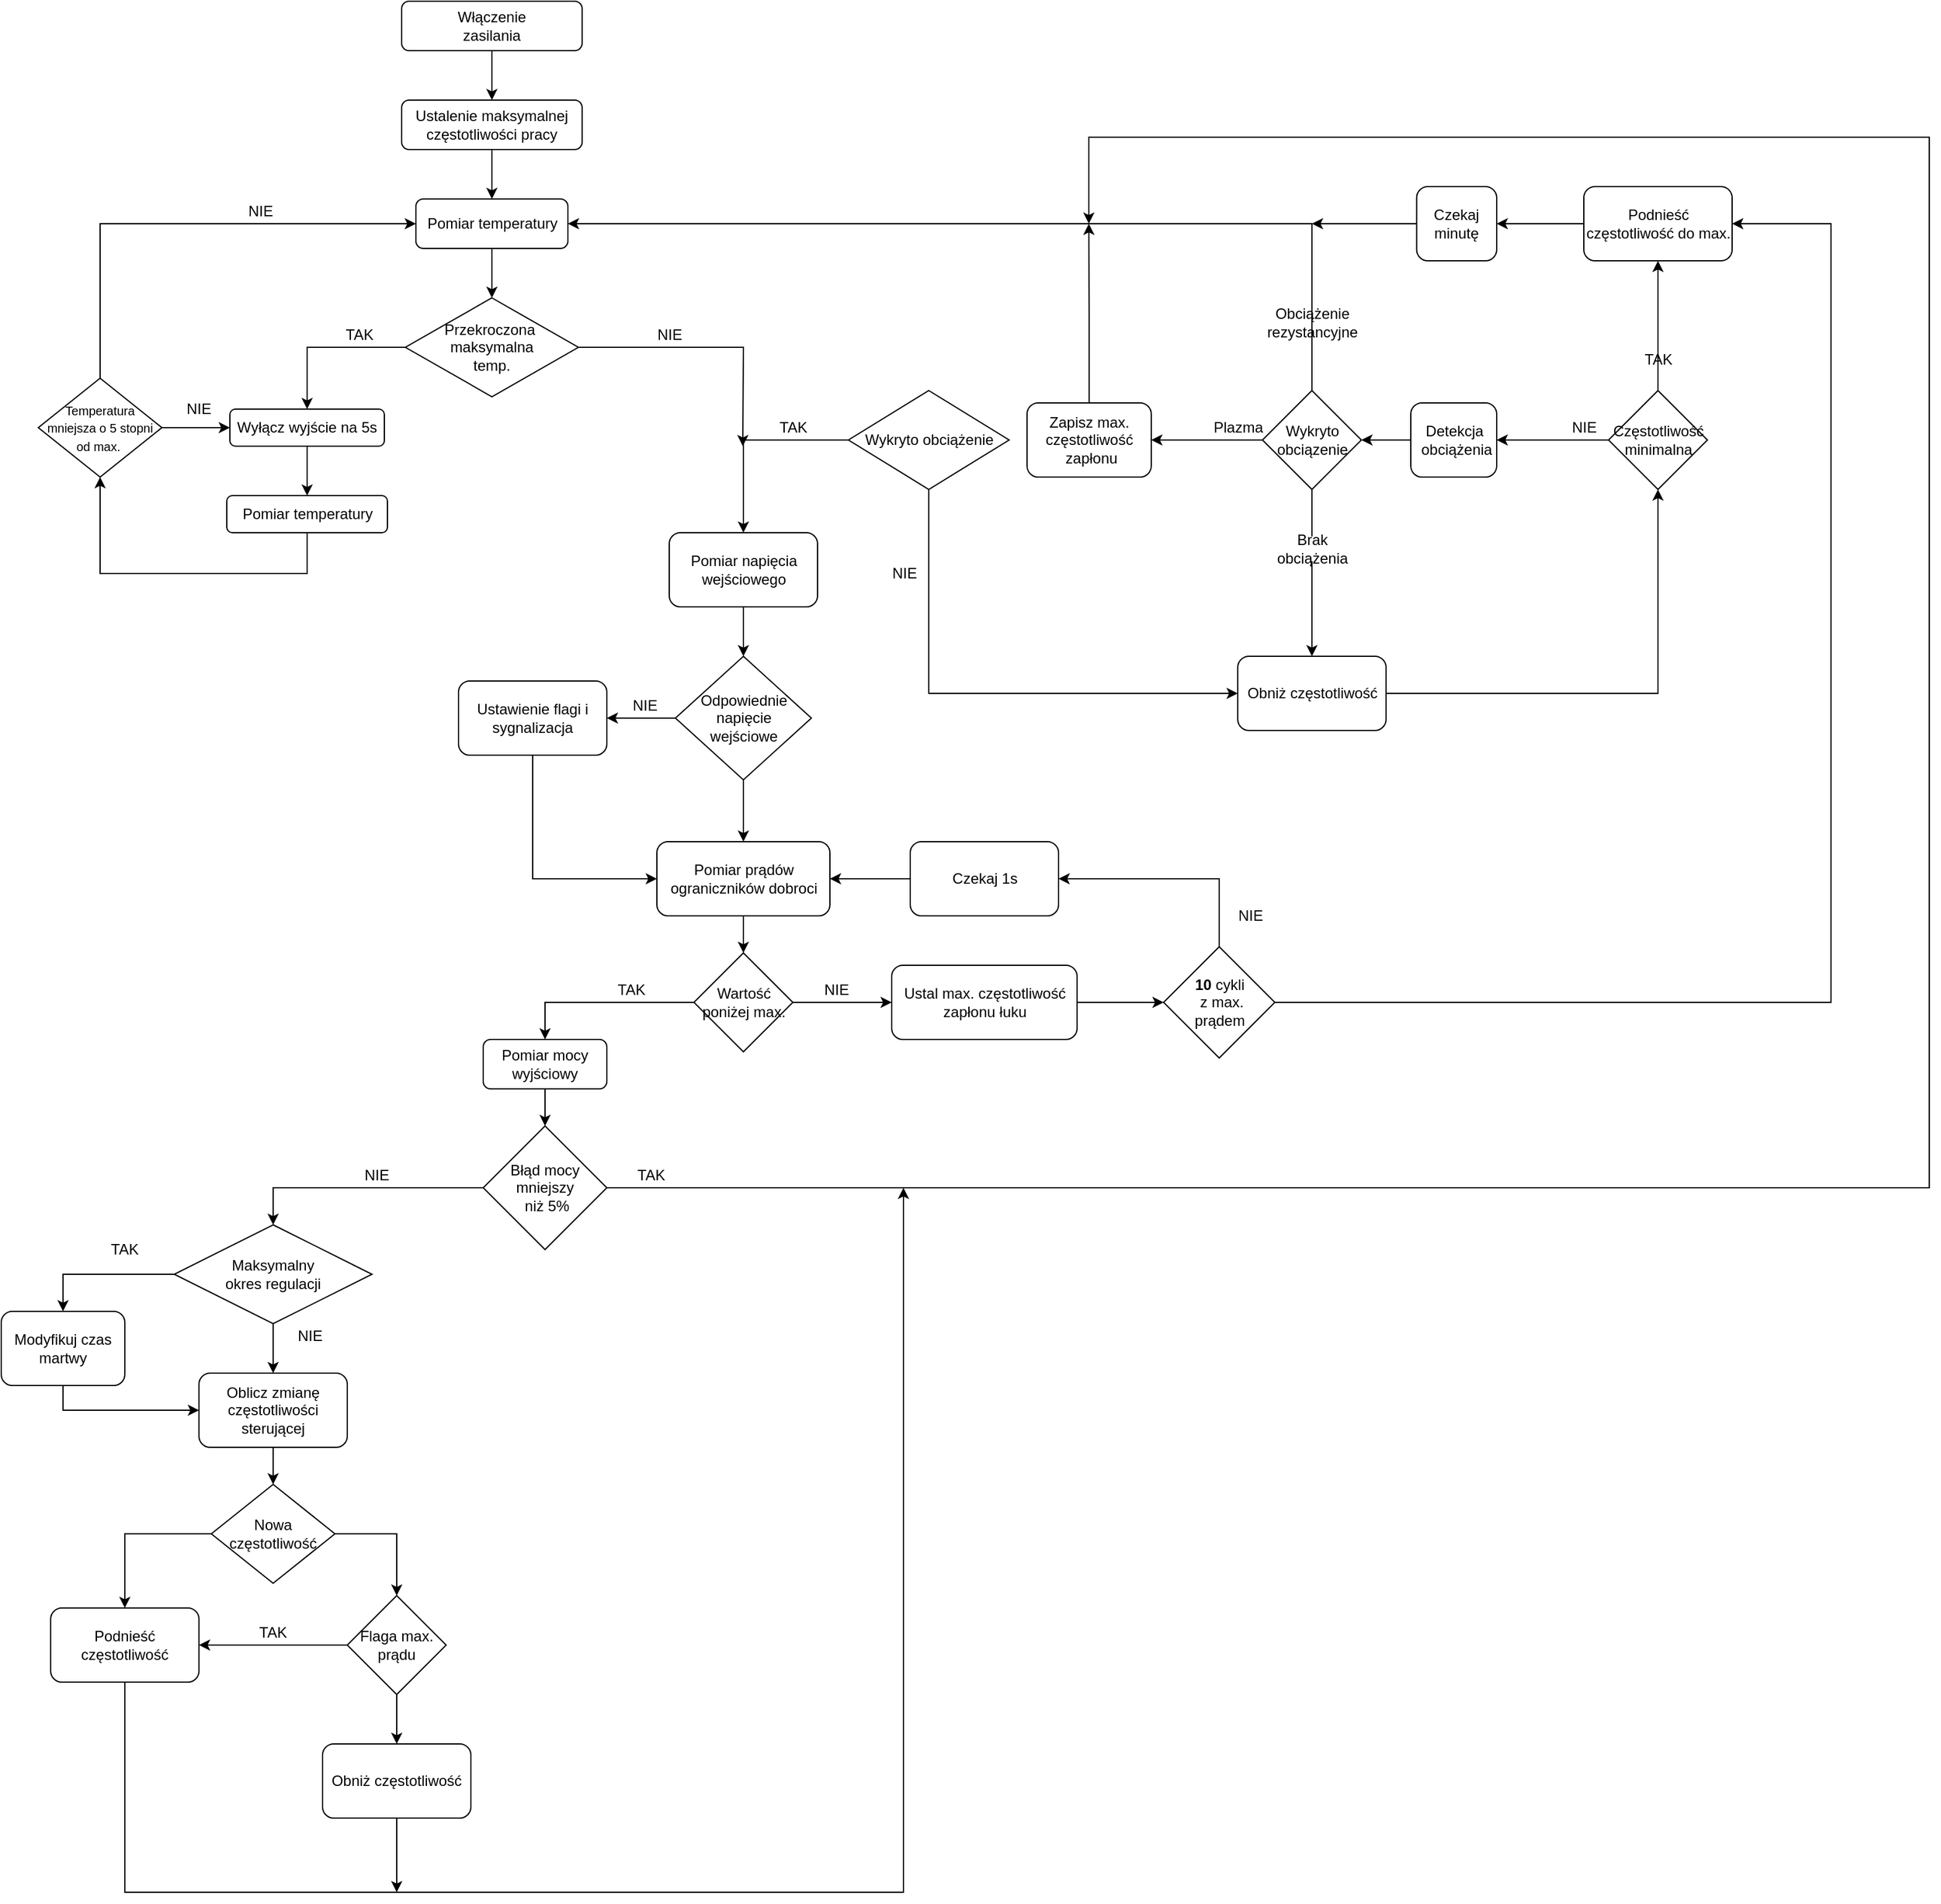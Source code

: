 <mxfile version="15.0.4" type="github">
  <diagram id="C5RBs43oDa-KdzZeNtuy" name="Page-1">
    <mxGraphModel dx="2764" dy="1590" grid="1" gridSize="10" guides="1" tooltips="1" connect="1" arrows="1" fold="1" page="1" pageScale="1" pageWidth="1169" pageHeight="1654" math="0" shadow="0">
      <root>
        <mxCell id="WIyWlLk6GJQsqaUBKTNV-0" />
        <mxCell id="WIyWlLk6GJQsqaUBKTNV-1" parent="WIyWlLk6GJQsqaUBKTNV-0" />
        <mxCell id="vMiu2fG2k06gHXOazZ61-3" value="" style="edgeStyle=orthogonalEdgeStyle;rounded=0;orthogonalLoop=1;jettySize=auto;html=1;" parent="WIyWlLk6GJQsqaUBKTNV-1" source="WIyWlLk6GJQsqaUBKTNV-3" target="vMiu2fG2k06gHXOazZ61-1" edge="1">
          <mxGeometry relative="1" as="geometry" />
        </mxCell>
        <mxCell id="WIyWlLk6GJQsqaUBKTNV-3" value="Włączenie &lt;br&gt;zasilania" style="rounded=1;whiteSpace=wrap;html=1;fontSize=12;glass=0;strokeWidth=1;shadow=0;" parent="WIyWlLk6GJQsqaUBKTNV-1" vertex="1">
          <mxGeometry x="354" y="40" width="146" height="40" as="geometry" />
        </mxCell>
        <mxCell id="vMiu2fG2k06gHXOazZ61-7" value="" style="edgeStyle=orthogonalEdgeStyle;rounded=0;orthogonalLoop=1;jettySize=auto;html=1;" parent="WIyWlLk6GJQsqaUBKTNV-1" source="vMiu2fG2k06gHXOazZ61-1" target="vMiu2fG2k06gHXOazZ61-4" edge="1">
          <mxGeometry relative="1" as="geometry" />
        </mxCell>
        <mxCell id="vMiu2fG2k06gHXOazZ61-1" value="Ustalenie maksymalnej częstotliwości pracy" style="rounded=1;whiteSpace=wrap;html=1;" parent="WIyWlLk6GJQsqaUBKTNV-1" vertex="1">
          <mxGeometry x="354" y="120" width="146" height="40" as="geometry" />
        </mxCell>
        <mxCell id="vMiu2fG2k06gHXOazZ61-9" value="" style="edgeStyle=orthogonalEdgeStyle;rounded=0;orthogonalLoop=1;jettySize=auto;html=1;" parent="WIyWlLk6GJQsqaUBKTNV-1" source="vMiu2fG2k06gHXOazZ61-4" target="vMiu2fG2k06gHXOazZ61-8" edge="1">
          <mxGeometry relative="1" as="geometry" />
        </mxCell>
        <mxCell id="vMiu2fG2k06gHXOazZ61-4" value="Pomiar temperatury" style="rounded=1;whiteSpace=wrap;html=1;" parent="WIyWlLk6GJQsqaUBKTNV-1" vertex="1">
          <mxGeometry x="365.5" y="200" width="123" height="40" as="geometry" />
        </mxCell>
        <mxCell id="vMiu2fG2k06gHXOazZ61-13" value="" style="edgeStyle=orthogonalEdgeStyle;rounded=0;orthogonalLoop=1;jettySize=auto;html=1;" parent="WIyWlLk6GJQsqaUBKTNV-1" source="vMiu2fG2k06gHXOazZ61-8" target="vMiu2fG2k06gHXOazZ61-11" edge="1">
          <mxGeometry relative="1" as="geometry">
            <mxPoint x="247" y="320" as="targetPoint" />
          </mxGeometry>
        </mxCell>
        <mxCell id="M-SRVDYmZfaajpKTVM_e-77" style="edgeStyle=orthogonalEdgeStyle;rounded=0;orthogonalLoop=1;jettySize=auto;html=1;" edge="1" parent="WIyWlLk6GJQsqaUBKTNV-1" source="vMiu2fG2k06gHXOazZ61-8">
          <mxGeometry relative="1" as="geometry">
            <mxPoint x="630" y="400" as="targetPoint" />
          </mxGeometry>
        </mxCell>
        <mxCell id="vMiu2fG2k06gHXOazZ61-8" value="Przekroczona&amp;nbsp;&lt;br&gt;maksymalna&lt;br&gt;temp." style="rhombus;whiteSpace=wrap;html=1;" parent="WIyWlLk6GJQsqaUBKTNV-1" vertex="1">
          <mxGeometry x="357" y="280" width="140" height="80" as="geometry" />
        </mxCell>
        <mxCell id="vMiu2fG2k06gHXOazZ61-16" value="" style="edgeStyle=orthogonalEdgeStyle;rounded=0;orthogonalLoop=1;jettySize=auto;html=1;" parent="WIyWlLk6GJQsqaUBKTNV-1" source="vMiu2fG2k06gHXOazZ61-11" target="vMiu2fG2k06gHXOazZ61-15" edge="1">
          <mxGeometry relative="1" as="geometry" />
        </mxCell>
        <mxCell id="vMiu2fG2k06gHXOazZ61-11" value="Wyłącz wyjście na 5s" style="rounded=1;whiteSpace=wrap;html=1;" parent="WIyWlLk6GJQsqaUBKTNV-1" vertex="1">
          <mxGeometry x="215" y="370" width="125" height="30" as="geometry" />
        </mxCell>
        <mxCell id="vMiu2fG2k06gHXOazZ61-14" value="TAK" style="text;html=1;strokeColor=none;fillColor=none;align=center;verticalAlign=middle;whiteSpace=wrap;rounded=0;" parent="WIyWlLk6GJQsqaUBKTNV-1" vertex="1">
          <mxGeometry x="300" y="300" width="40" height="20" as="geometry" />
        </mxCell>
        <mxCell id="vMiu2fG2k06gHXOazZ61-19" value="" style="edgeStyle=orthogonalEdgeStyle;rounded=0;orthogonalLoop=1;jettySize=auto;html=1;entryX=0.5;entryY=1;entryDx=0;entryDy=0;" parent="WIyWlLk6GJQsqaUBKTNV-1" source="vMiu2fG2k06gHXOazZ61-15" target="vMiu2fG2k06gHXOazZ61-17" edge="1">
          <mxGeometry relative="1" as="geometry">
            <mxPoint x="277.5" y="535" as="targetPoint" />
            <Array as="points">
              <mxPoint x="278" y="503" />
              <mxPoint x="110" y="503" />
            </Array>
          </mxGeometry>
        </mxCell>
        <mxCell id="vMiu2fG2k06gHXOazZ61-15" value="Pomiar temperatury" style="rounded=1;whiteSpace=wrap;html=1;" parent="WIyWlLk6GJQsqaUBKTNV-1" vertex="1">
          <mxGeometry x="212.5" y="440" width="130" height="30" as="geometry" />
        </mxCell>
        <mxCell id="vMiu2fG2k06gHXOazZ61-20" value="" style="edgeStyle=orthogonalEdgeStyle;rounded=0;orthogonalLoop=1;jettySize=auto;html=1;" parent="WIyWlLk6GJQsqaUBKTNV-1" source="vMiu2fG2k06gHXOazZ61-17" target="vMiu2fG2k06gHXOazZ61-11" edge="1">
          <mxGeometry relative="1" as="geometry" />
        </mxCell>
        <mxCell id="vMiu2fG2k06gHXOazZ61-25" value="" style="edgeStyle=orthogonalEdgeStyle;rounded=0;orthogonalLoop=1;jettySize=auto;html=1;" parent="WIyWlLk6GJQsqaUBKTNV-1" source="vMiu2fG2k06gHXOazZ61-17" target="vMiu2fG2k06gHXOazZ61-4" edge="1">
          <mxGeometry relative="1" as="geometry">
            <mxPoint x="110" y="225" as="targetPoint" />
            <Array as="points">
              <mxPoint x="110" y="220" />
            </Array>
          </mxGeometry>
        </mxCell>
        <mxCell id="vMiu2fG2k06gHXOazZ61-17" value="&lt;font style=&quot;font-size: 10px&quot;&gt;Temperatura mniejsza o 5 stopni od max.&amp;nbsp;&lt;/font&gt;" style="rhombus;whiteSpace=wrap;html=1;" parent="WIyWlLk6GJQsqaUBKTNV-1" vertex="1">
          <mxGeometry x="60" y="345" width="100" height="80" as="geometry" />
        </mxCell>
        <mxCell id="vMiu2fG2k06gHXOazZ61-21" value="NIE" style="text;html=1;strokeColor=none;fillColor=none;align=center;verticalAlign=middle;whiteSpace=wrap;rounded=0;" parent="WIyWlLk6GJQsqaUBKTNV-1" vertex="1">
          <mxGeometry x="170" y="360" width="40" height="20" as="geometry" />
        </mxCell>
        <mxCell id="vMiu2fG2k06gHXOazZ61-26" value="NIE" style="text;html=1;strokeColor=none;fillColor=none;align=center;verticalAlign=middle;whiteSpace=wrap;rounded=0;" parent="WIyWlLk6GJQsqaUBKTNV-1" vertex="1">
          <mxGeometry x="220" y="200" width="40" height="20" as="geometry" />
        </mxCell>
        <mxCell id="M-SRVDYmZfaajpKTVM_e-3" value="NIE" style="text;html=1;strokeColor=none;fillColor=none;align=center;verticalAlign=middle;whiteSpace=wrap;rounded=0;" vertex="1" parent="WIyWlLk6GJQsqaUBKTNV-1">
          <mxGeometry x="550.5" y="300" width="40" height="20" as="geometry" />
        </mxCell>
        <mxCell id="M-SRVDYmZfaajpKTVM_e-12" value="" style="edgeStyle=orthogonalEdgeStyle;rounded=0;orthogonalLoop=1;jettySize=auto;html=1;" edge="1" parent="WIyWlLk6GJQsqaUBKTNV-1" source="M-SRVDYmZfaajpKTVM_e-8" target="M-SRVDYmZfaajpKTVM_e-10">
          <mxGeometry relative="1" as="geometry">
            <Array as="points">
              <mxPoint x="780.5" y="600" />
            </Array>
          </mxGeometry>
        </mxCell>
        <mxCell id="M-SRVDYmZfaajpKTVM_e-54" style="edgeStyle=orthogonalEdgeStyle;rounded=0;orthogonalLoop=1;jettySize=auto;html=1;" edge="1" parent="WIyWlLk6GJQsqaUBKTNV-1" source="M-SRVDYmZfaajpKTVM_e-8" target="M-SRVDYmZfaajpKTVM_e-53">
          <mxGeometry relative="1" as="geometry" />
        </mxCell>
        <mxCell id="M-SRVDYmZfaajpKTVM_e-8" value="Wykryto obciążenie" style="rhombus;whiteSpace=wrap;html=1;" vertex="1" parent="WIyWlLk6GJQsqaUBKTNV-1">
          <mxGeometry x="715.5" y="355" width="130" height="80" as="geometry" />
        </mxCell>
        <mxCell id="M-SRVDYmZfaajpKTVM_e-20" style="edgeStyle=orthogonalEdgeStyle;rounded=0;orthogonalLoop=1;jettySize=auto;html=1;entryX=0.5;entryY=1;entryDx=0;entryDy=0;" edge="1" parent="WIyWlLk6GJQsqaUBKTNV-1" source="M-SRVDYmZfaajpKTVM_e-10" target="M-SRVDYmZfaajpKTVM_e-11">
          <mxGeometry relative="1" as="geometry">
            <mxPoint x="1240.5" y="480" as="targetPoint" />
            <Array as="points">
              <mxPoint x="1370.5" y="600" />
            </Array>
          </mxGeometry>
        </mxCell>
        <mxCell id="M-SRVDYmZfaajpKTVM_e-10" value="Obniż częstotliwość" style="rounded=1;whiteSpace=wrap;html=1;" vertex="1" parent="WIyWlLk6GJQsqaUBKTNV-1">
          <mxGeometry x="1030.5" y="570" width="120" height="60" as="geometry" />
        </mxCell>
        <mxCell id="M-SRVDYmZfaajpKTVM_e-23" value="" style="edgeStyle=orthogonalEdgeStyle;rounded=0;orthogonalLoop=1;jettySize=auto;html=1;" edge="1" parent="WIyWlLk6GJQsqaUBKTNV-1" source="M-SRVDYmZfaajpKTVM_e-11" target="M-SRVDYmZfaajpKTVM_e-22">
          <mxGeometry relative="1" as="geometry" />
        </mxCell>
        <mxCell id="M-SRVDYmZfaajpKTVM_e-43" value="" style="edgeStyle=orthogonalEdgeStyle;rounded=0;orthogonalLoop=1;jettySize=auto;html=1;" edge="1" parent="WIyWlLk6GJQsqaUBKTNV-1" source="M-SRVDYmZfaajpKTVM_e-11" target="M-SRVDYmZfaajpKTVM_e-42">
          <mxGeometry relative="1" as="geometry" />
        </mxCell>
        <mxCell id="M-SRVDYmZfaajpKTVM_e-11" value="Częstotliwość&lt;br&gt;minimalna" style="rhombus;whiteSpace=wrap;html=1;" vertex="1" parent="WIyWlLk6GJQsqaUBKTNV-1">
          <mxGeometry x="1330.5" y="355" width="80" height="80" as="geometry" />
        </mxCell>
        <mxCell id="M-SRVDYmZfaajpKTVM_e-18" value="NIE" style="text;html=1;strokeColor=none;fillColor=none;align=center;verticalAlign=middle;whiteSpace=wrap;rounded=0;" vertex="1" parent="WIyWlLk6GJQsqaUBKTNV-1">
          <mxGeometry x="1290.5" y="375" width="40" height="20" as="geometry" />
        </mxCell>
        <mxCell id="M-SRVDYmZfaajpKTVM_e-30" value="" style="edgeStyle=orthogonalEdgeStyle;rounded=0;orthogonalLoop=1;jettySize=auto;html=1;" edge="1" parent="WIyWlLk6GJQsqaUBKTNV-1" source="M-SRVDYmZfaajpKTVM_e-22" target="M-SRVDYmZfaajpKTVM_e-29">
          <mxGeometry relative="1" as="geometry" />
        </mxCell>
        <mxCell id="M-SRVDYmZfaajpKTVM_e-22" value="Detekcja&lt;br&gt;&amp;nbsp;obciążenia" style="rounded=1;whiteSpace=wrap;html=1;" vertex="1" parent="WIyWlLk6GJQsqaUBKTNV-1">
          <mxGeometry x="1170.5" y="365" width="69.5" height="60" as="geometry" />
        </mxCell>
        <mxCell id="M-SRVDYmZfaajpKTVM_e-31" style="edgeStyle=orthogonalEdgeStyle;rounded=0;orthogonalLoop=1;jettySize=auto;html=1;startArrow=none;" edge="1" parent="WIyWlLk6GJQsqaUBKTNV-1" source="M-SRVDYmZfaajpKTVM_e-35" target="M-SRVDYmZfaajpKTVM_e-10">
          <mxGeometry relative="1" as="geometry" />
        </mxCell>
        <mxCell id="M-SRVDYmZfaajpKTVM_e-38" value="" style="edgeStyle=orthogonalEdgeStyle;rounded=0;orthogonalLoop=1;jettySize=auto;html=1;" edge="1" parent="WIyWlLk6GJQsqaUBKTNV-1" source="M-SRVDYmZfaajpKTVM_e-29" target="M-SRVDYmZfaajpKTVM_e-37">
          <mxGeometry relative="1" as="geometry" />
        </mxCell>
        <mxCell id="M-SRVDYmZfaajpKTVM_e-76" style="edgeStyle=orthogonalEdgeStyle;rounded=0;orthogonalLoop=1;jettySize=auto;html=1;" edge="1" parent="WIyWlLk6GJQsqaUBKTNV-1" source="M-SRVDYmZfaajpKTVM_e-29" target="vMiu2fG2k06gHXOazZ61-4">
          <mxGeometry relative="1" as="geometry">
            <Array as="points">
              <mxPoint x="1090" y="220" />
            </Array>
          </mxGeometry>
        </mxCell>
        <mxCell id="M-SRVDYmZfaajpKTVM_e-29" value="Wykryto&lt;br&gt;obciązenie" style="rhombus;whiteSpace=wrap;html=1;" vertex="1" parent="WIyWlLk6GJQsqaUBKTNV-1">
          <mxGeometry x="1050.5" y="355" width="80" height="80" as="geometry" />
        </mxCell>
        <mxCell id="M-SRVDYmZfaajpKTVM_e-33" value="Obciążenie rezystancyjne" style="text;html=1;strokeColor=none;fillColor=none;align=center;verticalAlign=middle;whiteSpace=wrap;rounded=0;" vertex="1" parent="WIyWlLk6GJQsqaUBKTNV-1">
          <mxGeometry x="1070.5" y="290" width="40" height="20" as="geometry" />
        </mxCell>
        <mxCell id="M-SRVDYmZfaajpKTVM_e-35" value="Brak obciążenia" style="text;html=1;strokeColor=none;fillColor=none;align=center;verticalAlign=middle;whiteSpace=wrap;rounded=0;" vertex="1" parent="WIyWlLk6GJQsqaUBKTNV-1">
          <mxGeometry x="1070.5" y="473" width="40" height="20" as="geometry" />
        </mxCell>
        <mxCell id="M-SRVDYmZfaajpKTVM_e-36" value="" style="edgeStyle=orthogonalEdgeStyle;rounded=0;orthogonalLoop=1;jettySize=auto;html=1;endArrow=none;" edge="1" parent="WIyWlLk6GJQsqaUBKTNV-1" source="M-SRVDYmZfaajpKTVM_e-29" target="M-SRVDYmZfaajpKTVM_e-35">
          <mxGeometry relative="1" as="geometry">
            <mxPoint x="1090.5" y="435" as="sourcePoint" />
            <mxPoint x="1090.5" y="570" as="targetPoint" />
          </mxGeometry>
        </mxCell>
        <mxCell id="M-SRVDYmZfaajpKTVM_e-51" style="edgeStyle=orthogonalEdgeStyle;rounded=0;orthogonalLoop=1;jettySize=auto;html=1;" edge="1" parent="WIyWlLk6GJQsqaUBKTNV-1" source="M-SRVDYmZfaajpKTVM_e-37">
          <mxGeometry relative="1" as="geometry">
            <mxPoint x="910" y="220" as="targetPoint" />
          </mxGeometry>
        </mxCell>
        <mxCell id="M-SRVDYmZfaajpKTVM_e-37" value="Zapisz max. częstotliwość&lt;br&gt;&amp;nbsp;zapłonu" style="rounded=1;whiteSpace=wrap;html=1;" vertex="1" parent="WIyWlLk6GJQsqaUBKTNV-1">
          <mxGeometry x="860" y="365" width="100.5" height="60" as="geometry" />
        </mxCell>
        <mxCell id="M-SRVDYmZfaajpKTVM_e-40" value="Plazma" style="text;html=1;strokeColor=none;fillColor=none;align=center;verticalAlign=middle;whiteSpace=wrap;rounded=0;" vertex="1" parent="WIyWlLk6GJQsqaUBKTNV-1">
          <mxGeometry x="1010.5" y="375" width="40" height="20" as="geometry" />
        </mxCell>
        <mxCell id="M-SRVDYmZfaajpKTVM_e-46" value="" style="edgeStyle=orthogonalEdgeStyle;rounded=0;orthogonalLoop=1;jettySize=auto;html=1;" edge="1" parent="WIyWlLk6GJQsqaUBKTNV-1" source="M-SRVDYmZfaajpKTVM_e-42" target="M-SRVDYmZfaajpKTVM_e-45">
          <mxGeometry relative="1" as="geometry" />
        </mxCell>
        <mxCell id="M-SRVDYmZfaajpKTVM_e-42" value="Podnieść częstotliwość do max." style="rounded=1;whiteSpace=wrap;html=1;" vertex="1" parent="WIyWlLk6GJQsqaUBKTNV-1">
          <mxGeometry x="1310.5" y="190" width="120" height="60" as="geometry" />
        </mxCell>
        <mxCell id="M-SRVDYmZfaajpKTVM_e-44" value="TAK" style="text;html=1;strokeColor=none;fillColor=none;align=center;verticalAlign=middle;whiteSpace=wrap;rounded=0;" vertex="1" parent="WIyWlLk6GJQsqaUBKTNV-1">
          <mxGeometry x="1350.5" y="320" width="40" height="20" as="geometry" />
        </mxCell>
        <mxCell id="M-SRVDYmZfaajpKTVM_e-47" style="edgeStyle=orthogonalEdgeStyle;rounded=0;orthogonalLoop=1;jettySize=auto;html=1;" edge="1" parent="WIyWlLk6GJQsqaUBKTNV-1" source="M-SRVDYmZfaajpKTVM_e-45">
          <mxGeometry relative="1" as="geometry">
            <mxPoint x="1090.5" y="220" as="targetPoint" />
          </mxGeometry>
        </mxCell>
        <mxCell id="M-SRVDYmZfaajpKTVM_e-45" value="Czekaj &lt;br&gt;minutę" style="rounded=1;whiteSpace=wrap;html=1;" vertex="1" parent="WIyWlLk6GJQsqaUBKTNV-1">
          <mxGeometry x="1175.25" y="190" width="64.75" height="60" as="geometry" />
        </mxCell>
        <mxCell id="M-SRVDYmZfaajpKTVM_e-52" value="NIE" style="text;html=1;strokeColor=none;fillColor=none;align=center;verticalAlign=middle;whiteSpace=wrap;rounded=0;" vertex="1" parent="WIyWlLk6GJQsqaUBKTNV-1">
          <mxGeometry x="740.5" y="493" width="40" height="20" as="geometry" />
        </mxCell>
        <mxCell id="M-SRVDYmZfaajpKTVM_e-59" value="" style="edgeStyle=orthogonalEdgeStyle;rounded=0;orthogonalLoop=1;jettySize=auto;html=1;" edge="1" parent="WIyWlLk6GJQsqaUBKTNV-1" source="M-SRVDYmZfaajpKTVM_e-53" target="M-SRVDYmZfaajpKTVM_e-56">
          <mxGeometry relative="1" as="geometry" />
        </mxCell>
        <mxCell id="M-SRVDYmZfaajpKTVM_e-53" value="Pomiar napięcia wejściowego" style="rounded=1;whiteSpace=wrap;html=1;" vertex="1" parent="WIyWlLk6GJQsqaUBKTNV-1">
          <mxGeometry x="570.5" y="470" width="120" height="60" as="geometry" />
        </mxCell>
        <mxCell id="M-SRVDYmZfaajpKTVM_e-55" value="TAK" style="text;html=1;strokeColor=none;fillColor=none;align=center;verticalAlign=middle;whiteSpace=wrap;rounded=0;" vertex="1" parent="WIyWlLk6GJQsqaUBKTNV-1">
          <mxGeometry x="650.5" y="375" width="40" height="20" as="geometry" />
        </mxCell>
        <mxCell id="M-SRVDYmZfaajpKTVM_e-58" value="" style="edgeStyle=orthogonalEdgeStyle;rounded=0;orthogonalLoop=1;jettySize=auto;html=1;" edge="1" parent="WIyWlLk6GJQsqaUBKTNV-1" source="M-SRVDYmZfaajpKTVM_e-56" target="M-SRVDYmZfaajpKTVM_e-57">
          <mxGeometry relative="1" as="geometry" />
        </mxCell>
        <mxCell id="M-SRVDYmZfaajpKTVM_e-62" value="" style="edgeStyle=orthogonalEdgeStyle;rounded=0;orthogonalLoop=1;jettySize=auto;html=1;" edge="1" parent="WIyWlLk6GJQsqaUBKTNV-1" source="M-SRVDYmZfaajpKTVM_e-56" target="M-SRVDYmZfaajpKTVM_e-61">
          <mxGeometry relative="1" as="geometry" />
        </mxCell>
        <mxCell id="M-SRVDYmZfaajpKTVM_e-56" value="Odpowiednie napięcie &lt;br&gt;wejściowe" style="rhombus;whiteSpace=wrap;html=1;" vertex="1" parent="WIyWlLk6GJQsqaUBKTNV-1">
          <mxGeometry x="575.5" y="570" width="110" height="100" as="geometry" />
        </mxCell>
        <mxCell id="M-SRVDYmZfaajpKTVM_e-63" style="edgeStyle=orthogonalEdgeStyle;rounded=0;orthogonalLoop=1;jettySize=auto;html=1;" edge="1" parent="WIyWlLk6GJQsqaUBKTNV-1" source="M-SRVDYmZfaajpKTVM_e-57" target="M-SRVDYmZfaajpKTVM_e-61">
          <mxGeometry relative="1" as="geometry">
            <Array as="points">
              <mxPoint x="460.5" y="750" />
            </Array>
          </mxGeometry>
        </mxCell>
        <mxCell id="M-SRVDYmZfaajpKTVM_e-57" value="Ustawienie flagi i sygnalizacja" style="rounded=1;whiteSpace=wrap;html=1;" vertex="1" parent="WIyWlLk6GJQsqaUBKTNV-1">
          <mxGeometry x="400" y="590" width="120" height="60" as="geometry" />
        </mxCell>
        <mxCell id="M-SRVDYmZfaajpKTVM_e-60" value="NIE" style="text;html=1;strokeColor=none;fillColor=none;align=center;verticalAlign=middle;whiteSpace=wrap;rounded=0;" vertex="1" parent="WIyWlLk6GJQsqaUBKTNV-1">
          <mxGeometry x="530.5" y="600" width="40" height="20" as="geometry" />
        </mxCell>
        <mxCell id="M-SRVDYmZfaajpKTVM_e-65" value="" style="edgeStyle=orthogonalEdgeStyle;rounded=0;orthogonalLoop=1;jettySize=auto;html=1;" edge="1" parent="WIyWlLk6GJQsqaUBKTNV-1" source="M-SRVDYmZfaajpKTVM_e-61" target="M-SRVDYmZfaajpKTVM_e-64">
          <mxGeometry relative="1" as="geometry" />
        </mxCell>
        <mxCell id="M-SRVDYmZfaajpKTVM_e-61" value="Pomiar prądów ograniczników dobroci" style="rounded=1;whiteSpace=wrap;html=1;" vertex="1" parent="WIyWlLk6GJQsqaUBKTNV-1">
          <mxGeometry x="560.5" y="720" width="140" height="60" as="geometry" />
        </mxCell>
        <mxCell id="M-SRVDYmZfaajpKTVM_e-68" value="" style="edgeStyle=orthogonalEdgeStyle;rounded=0;orthogonalLoop=1;jettySize=auto;html=1;" edge="1" parent="WIyWlLk6GJQsqaUBKTNV-1" source="M-SRVDYmZfaajpKTVM_e-64" target="M-SRVDYmZfaajpKTVM_e-66">
          <mxGeometry relative="1" as="geometry" />
        </mxCell>
        <mxCell id="M-SRVDYmZfaajpKTVM_e-81" style="edgeStyle=orthogonalEdgeStyle;rounded=0;orthogonalLoop=1;jettySize=auto;html=1;entryX=0.5;entryY=0;entryDx=0;entryDy=0;" edge="1" parent="WIyWlLk6GJQsqaUBKTNV-1" source="M-SRVDYmZfaajpKTVM_e-64" target="M-SRVDYmZfaajpKTVM_e-80">
          <mxGeometry relative="1" as="geometry">
            <mxPoint x="460" y="850" as="targetPoint" />
          </mxGeometry>
        </mxCell>
        <mxCell id="M-SRVDYmZfaajpKTVM_e-64" value="Wartość poniżej max." style="rhombus;whiteSpace=wrap;html=1;" vertex="1" parent="WIyWlLk6GJQsqaUBKTNV-1">
          <mxGeometry x="590.5" y="810" width="80" height="80" as="geometry" />
        </mxCell>
        <mxCell id="M-SRVDYmZfaajpKTVM_e-69" value="" style="edgeStyle=orthogonalEdgeStyle;rounded=0;orthogonalLoop=1;jettySize=auto;html=1;" edge="1" parent="WIyWlLk6GJQsqaUBKTNV-1" source="M-SRVDYmZfaajpKTVM_e-66" target="M-SRVDYmZfaajpKTVM_e-67">
          <mxGeometry relative="1" as="geometry" />
        </mxCell>
        <mxCell id="M-SRVDYmZfaajpKTVM_e-66" value="Ustal max. częstotliwość zapłonu łuku" style="rounded=1;whiteSpace=wrap;html=1;" vertex="1" parent="WIyWlLk6GJQsqaUBKTNV-1">
          <mxGeometry x="750.5" y="820" width="150" height="60" as="geometry" />
        </mxCell>
        <mxCell id="M-SRVDYmZfaajpKTVM_e-71" style="edgeStyle=orthogonalEdgeStyle;rounded=0;orthogonalLoop=1;jettySize=auto;html=1;" edge="1" parent="WIyWlLk6GJQsqaUBKTNV-1" source="M-SRVDYmZfaajpKTVM_e-67" target="M-SRVDYmZfaajpKTVM_e-70">
          <mxGeometry relative="1" as="geometry">
            <Array as="points">
              <mxPoint x="1015.5" y="750" />
            </Array>
          </mxGeometry>
        </mxCell>
        <mxCell id="M-SRVDYmZfaajpKTVM_e-75" style="edgeStyle=orthogonalEdgeStyle;rounded=0;orthogonalLoop=1;jettySize=auto;html=1;" edge="1" parent="WIyWlLk6GJQsqaUBKTNV-1" source="M-SRVDYmZfaajpKTVM_e-67" target="M-SRVDYmZfaajpKTVM_e-42">
          <mxGeometry relative="1" as="geometry">
            <Array as="points">
              <mxPoint x="1510.5" y="850" />
              <mxPoint x="1510.5" y="220" />
            </Array>
          </mxGeometry>
        </mxCell>
        <mxCell id="M-SRVDYmZfaajpKTVM_e-67" value="&lt;b&gt;10 &lt;/b&gt;cykli&lt;br&gt;&amp;nbsp;z max. &lt;br&gt;prądem" style="rhombus;whiteSpace=wrap;html=1;" vertex="1" parent="WIyWlLk6GJQsqaUBKTNV-1">
          <mxGeometry x="970.5" y="805" width="90" height="90" as="geometry" />
        </mxCell>
        <mxCell id="M-SRVDYmZfaajpKTVM_e-72" value="" style="edgeStyle=orthogonalEdgeStyle;rounded=0;orthogonalLoop=1;jettySize=auto;html=1;" edge="1" parent="WIyWlLk6GJQsqaUBKTNV-1" source="M-SRVDYmZfaajpKTVM_e-70" target="M-SRVDYmZfaajpKTVM_e-61">
          <mxGeometry relative="1" as="geometry" />
        </mxCell>
        <mxCell id="M-SRVDYmZfaajpKTVM_e-70" value="Czekaj 1s" style="rounded=1;whiteSpace=wrap;html=1;" vertex="1" parent="WIyWlLk6GJQsqaUBKTNV-1">
          <mxGeometry x="765.5" y="720" width="120" height="60" as="geometry" />
        </mxCell>
        <mxCell id="M-SRVDYmZfaajpKTVM_e-73" value="NIE" style="text;html=1;strokeColor=none;fillColor=none;align=center;verticalAlign=middle;whiteSpace=wrap;rounded=0;" vertex="1" parent="WIyWlLk6GJQsqaUBKTNV-1">
          <mxGeometry x="685.5" y="830" width="40" height="20" as="geometry" />
        </mxCell>
        <mxCell id="M-SRVDYmZfaajpKTVM_e-74" value="NIE" style="text;html=1;strokeColor=none;fillColor=none;align=center;verticalAlign=middle;whiteSpace=wrap;rounded=0;" vertex="1" parent="WIyWlLk6GJQsqaUBKTNV-1">
          <mxGeometry x="1020.5" y="770" width="40" height="20" as="geometry" />
        </mxCell>
        <mxCell id="M-SRVDYmZfaajpKTVM_e-85" value="" style="edgeStyle=orthogonalEdgeStyle;rounded=0;orthogonalLoop=1;jettySize=auto;html=1;" edge="1" parent="WIyWlLk6GJQsqaUBKTNV-1" source="M-SRVDYmZfaajpKTVM_e-80" target="M-SRVDYmZfaajpKTVM_e-84">
          <mxGeometry relative="1" as="geometry" />
        </mxCell>
        <mxCell id="M-SRVDYmZfaajpKTVM_e-80" value="Pomiar mocy wyjściowy" style="rounded=1;whiteSpace=wrap;html=1;" vertex="1" parent="WIyWlLk6GJQsqaUBKTNV-1">
          <mxGeometry x="420" y="880" width="100" height="40" as="geometry" />
        </mxCell>
        <mxCell id="M-SRVDYmZfaajpKTVM_e-82" value="TAK" style="text;html=1;strokeColor=none;fillColor=none;align=center;verticalAlign=middle;whiteSpace=wrap;rounded=0;" vertex="1" parent="WIyWlLk6GJQsqaUBKTNV-1">
          <mxGeometry x="520" y="830" width="40" height="20" as="geometry" />
        </mxCell>
        <mxCell id="M-SRVDYmZfaajpKTVM_e-86" style="edgeStyle=orthogonalEdgeStyle;rounded=0;orthogonalLoop=1;jettySize=auto;html=1;" edge="1" parent="WIyWlLk6GJQsqaUBKTNV-1" source="M-SRVDYmZfaajpKTVM_e-84">
          <mxGeometry relative="1" as="geometry">
            <mxPoint x="910" y="220" as="targetPoint" />
            <Array as="points">
              <mxPoint x="1590" y="1000" />
              <mxPoint x="1590" y="150" />
              <mxPoint x="910" y="150" />
            </Array>
          </mxGeometry>
        </mxCell>
        <mxCell id="M-SRVDYmZfaajpKTVM_e-108" style="edgeStyle=orthogonalEdgeStyle;rounded=0;orthogonalLoop=1;jettySize=auto;html=1;entryX=0.5;entryY=0;entryDx=0;entryDy=0;" edge="1" parent="WIyWlLk6GJQsqaUBKTNV-1" source="M-SRVDYmZfaajpKTVM_e-84" target="M-SRVDYmZfaajpKTVM_e-107">
          <mxGeometry relative="1" as="geometry" />
        </mxCell>
        <mxCell id="M-SRVDYmZfaajpKTVM_e-84" value="Błąd mocy mniejszy&lt;br&gt;&amp;nbsp;niż 5%" style="rhombus;whiteSpace=wrap;html=1;" vertex="1" parent="WIyWlLk6GJQsqaUBKTNV-1">
          <mxGeometry x="420" y="950" width="100" height="100" as="geometry" />
        </mxCell>
        <mxCell id="M-SRVDYmZfaajpKTVM_e-87" value="TAK" style="text;html=1;strokeColor=none;fillColor=none;align=center;verticalAlign=middle;whiteSpace=wrap;rounded=0;" vertex="1" parent="WIyWlLk6GJQsqaUBKTNV-1">
          <mxGeometry x="535.5" y="980" width="40" height="20" as="geometry" />
        </mxCell>
        <mxCell id="M-SRVDYmZfaajpKTVM_e-92" value="" style="edgeStyle=orthogonalEdgeStyle;rounded=0;orthogonalLoop=1;jettySize=auto;html=1;" edge="1" parent="WIyWlLk6GJQsqaUBKTNV-1" source="M-SRVDYmZfaajpKTVM_e-88" target="M-SRVDYmZfaajpKTVM_e-91">
          <mxGeometry relative="1" as="geometry" />
        </mxCell>
        <mxCell id="M-SRVDYmZfaajpKTVM_e-88" value="Oblicz zmianę częstotliwości&lt;br&gt;sterującej" style="rounded=1;whiteSpace=wrap;html=1;" vertex="1" parent="WIyWlLk6GJQsqaUBKTNV-1">
          <mxGeometry x="190" y="1150" width="120" height="60" as="geometry" />
        </mxCell>
        <mxCell id="M-SRVDYmZfaajpKTVM_e-98" style="edgeStyle=orthogonalEdgeStyle;rounded=0;orthogonalLoop=1;jettySize=auto;html=1;" edge="1" parent="WIyWlLk6GJQsqaUBKTNV-1" source="M-SRVDYmZfaajpKTVM_e-91" target="M-SRVDYmZfaajpKTVM_e-96">
          <mxGeometry relative="1" as="geometry" />
        </mxCell>
        <mxCell id="M-SRVDYmZfaajpKTVM_e-99" style="edgeStyle=orthogonalEdgeStyle;rounded=0;orthogonalLoop=1;jettySize=auto;html=1;" edge="1" parent="WIyWlLk6GJQsqaUBKTNV-1" source="M-SRVDYmZfaajpKTVM_e-91" target="M-SRVDYmZfaajpKTVM_e-95">
          <mxGeometry relative="1" as="geometry" />
        </mxCell>
        <mxCell id="M-SRVDYmZfaajpKTVM_e-91" value="Nowa częstotliwość" style="rhombus;whiteSpace=wrap;html=1;" vertex="1" parent="WIyWlLk6GJQsqaUBKTNV-1">
          <mxGeometry x="200" y="1240" width="100" height="80" as="geometry" />
        </mxCell>
        <mxCell id="M-SRVDYmZfaajpKTVM_e-116" style="edgeStyle=orthogonalEdgeStyle;rounded=0;orthogonalLoop=1;jettySize=auto;html=1;" edge="1" parent="WIyWlLk6GJQsqaUBKTNV-1" source="M-SRVDYmZfaajpKTVM_e-95">
          <mxGeometry relative="1" as="geometry">
            <mxPoint x="760" y="1000" as="targetPoint" />
            <Array as="points">
              <mxPoint x="130" y="1570" />
              <mxPoint x="760" y="1570" />
            </Array>
          </mxGeometry>
        </mxCell>
        <mxCell id="M-SRVDYmZfaajpKTVM_e-95" value="Podnieść częstotliwość" style="rounded=1;whiteSpace=wrap;html=1;" vertex="1" parent="WIyWlLk6GJQsqaUBKTNV-1">
          <mxGeometry x="70" y="1340" width="120" height="60" as="geometry" />
        </mxCell>
        <mxCell id="M-SRVDYmZfaajpKTVM_e-100" style="edgeStyle=orthogonalEdgeStyle;rounded=0;orthogonalLoop=1;jettySize=auto;html=1;" edge="1" parent="WIyWlLk6GJQsqaUBKTNV-1" source="M-SRVDYmZfaajpKTVM_e-96" target="M-SRVDYmZfaajpKTVM_e-95">
          <mxGeometry relative="1" as="geometry" />
        </mxCell>
        <mxCell id="M-SRVDYmZfaajpKTVM_e-103" value="" style="edgeStyle=orthogonalEdgeStyle;rounded=0;orthogonalLoop=1;jettySize=auto;html=1;" edge="1" parent="WIyWlLk6GJQsqaUBKTNV-1" source="M-SRVDYmZfaajpKTVM_e-96" target="M-SRVDYmZfaajpKTVM_e-102">
          <mxGeometry relative="1" as="geometry" />
        </mxCell>
        <mxCell id="M-SRVDYmZfaajpKTVM_e-96" value="Flaga max. prądu" style="rhombus;whiteSpace=wrap;html=1;" vertex="1" parent="WIyWlLk6GJQsqaUBKTNV-1">
          <mxGeometry x="310" y="1330" width="80" height="80" as="geometry" />
        </mxCell>
        <mxCell id="M-SRVDYmZfaajpKTVM_e-101" value="TAK" style="text;html=1;strokeColor=none;fillColor=none;align=center;verticalAlign=middle;whiteSpace=wrap;rounded=0;" vertex="1" parent="WIyWlLk6GJQsqaUBKTNV-1">
          <mxGeometry x="230" y="1350" width="40" height="20" as="geometry" />
        </mxCell>
        <mxCell id="M-SRVDYmZfaajpKTVM_e-105" style="edgeStyle=orthogonalEdgeStyle;rounded=0;orthogonalLoop=1;jettySize=auto;html=1;" edge="1" parent="WIyWlLk6GJQsqaUBKTNV-1" source="M-SRVDYmZfaajpKTVM_e-102">
          <mxGeometry relative="1" as="geometry">
            <mxPoint x="350" y="1570" as="targetPoint" />
          </mxGeometry>
        </mxCell>
        <mxCell id="M-SRVDYmZfaajpKTVM_e-102" value="Obniż częstotliwość" style="rounded=1;whiteSpace=wrap;html=1;" vertex="1" parent="WIyWlLk6GJQsqaUBKTNV-1">
          <mxGeometry x="290" y="1450" width="120" height="60" as="geometry" />
        </mxCell>
        <mxCell id="M-SRVDYmZfaajpKTVM_e-110" value="" style="edgeStyle=orthogonalEdgeStyle;rounded=0;orthogonalLoop=1;jettySize=auto;html=1;" edge="1" parent="WIyWlLk6GJQsqaUBKTNV-1" source="M-SRVDYmZfaajpKTVM_e-107" target="M-SRVDYmZfaajpKTVM_e-88">
          <mxGeometry relative="1" as="geometry" />
        </mxCell>
        <mxCell id="M-SRVDYmZfaajpKTVM_e-113" style="edgeStyle=orthogonalEdgeStyle;rounded=0;orthogonalLoop=1;jettySize=auto;html=1;entryX=0.5;entryY=0;entryDx=0;entryDy=0;" edge="1" parent="WIyWlLk6GJQsqaUBKTNV-1" source="M-SRVDYmZfaajpKTVM_e-107" target="M-SRVDYmZfaajpKTVM_e-112">
          <mxGeometry relative="1" as="geometry" />
        </mxCell>
        <mxCell id="M-SRVDYmZfaajpKTVM_e-107" value="Maksymalny&lt;br&gt;okres regulacji" style="rhombus;whiteSpace=wrap;html=1;" vertex="1" parent="WIyWlLk6GJQsqaUBKTNV-1">
          <mxGeometry x="170" y="1030" width="160" height="80" as="geometry" />
        </mxCell>
        <mxCell id="M-SRVDYmZfaajpKTVM_e-109" value="NIE" style="text;html=1;strokeColor=none;fillColor=none;align=center;verticalAlign=middle;whiteSpace=wrap;rounded=0;" vertex="1" parent="WIyWlLk6GJQsqaUBKTNV-1">
          <mxGeometry x="314" y="980" width="40" height="20" as="geometry" />
        </mxCell>
        <mxCell id="M-SRVDYmZfaajpKTVM_e-111" value="NIE" style="text;html=1;strokeColor=none;fillColor=none;align=center;verticalAlign=middle;whiteSpace=wrap;rounded=0;" vertex="1" parent="WIyWlLk6GJQsqaUBKTNV-1">
          <mxGeometry x="260" y="1110" width="40" height="20" as="geometry" />
        </mxCell>
        <mxCell id="M-SRVDYmZfaajpKTVM_e-115" style="edgeStyle=orthogonalEdgeStyle;rounded=0;orthogonalLoop=1;jettySize=auto;html=1;" edge="1" parent="WIyWlLk6GJQsqaUBKTNV-1" source="M-SRVDYmZfaajpKTVM_e-112" target="M-SRVDYmZfaajpKTVM_e-88">
          <mxGeometry relative="1" as="geometry">
            <Array as="points">
              <mxPoint x="80" y="1180" />
            </Array>
          </mxGeometry>
        </mxCell>
        <mxCell id="M-SRVDYmZfaajpKTVM_e-112" value="Modyfikuj czas martwy" style="rounded=1;whiteSpace=wrap;html=1;" vertex="1" parent="WIyWlLk6GJQsqaUBKTNV-1">
          <mxGeometry x="30" y="1100" width="100" height="60" as="geometry" />
        </mxCell>
        <mxCell id="M-SRVDYmZfaajpKTVM_e-114" value="TAK" style="text;html=1;strokeColor=none;fillColor=none;align=center;verticalAlign=middle;whiteSpace=wrap;rounded=0;" vertex="1" parent="WIyWlLk6GJQsqaUBKTNV-1">
          <mxGeometry x="110" y="1040" width="40" height="20" as="geometry" />
        </mxCell>
      </root>
    </mxGraphModel>
  </diagram>
</mxfile>
